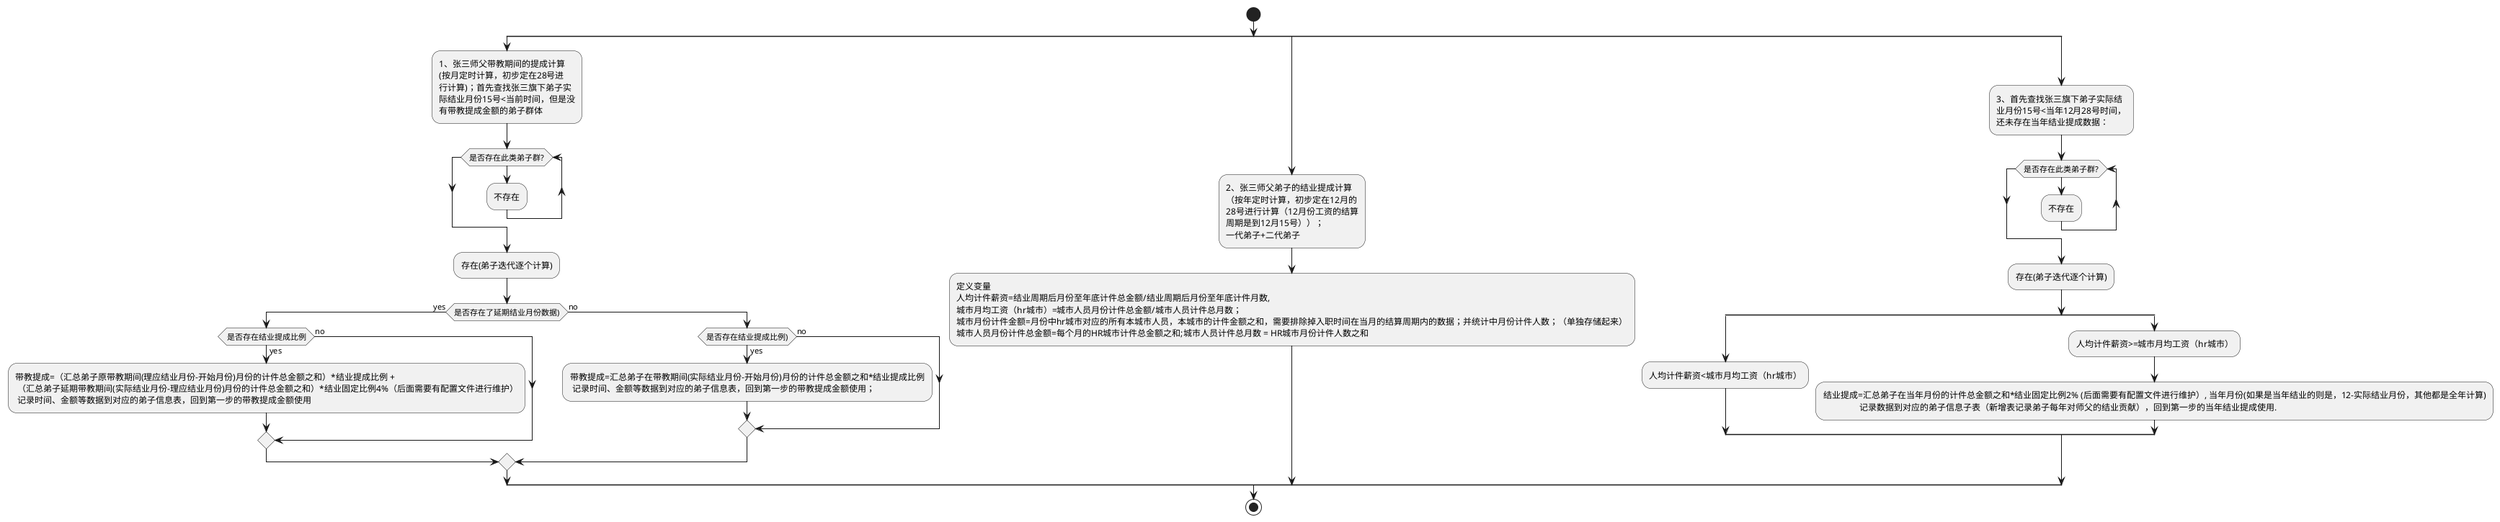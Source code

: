 @startuml
start

split
:1、张三师父带教期间的提成计算
(按月定时计算，初步定在28号进
行计算)；首先查找张三旗下弟子实
际结业月份15号<当前时间，但是没
有带教提成金额的弟子群体;
while (是否存在此类弟子群?)
    :不存在;
end while
    :存在(弟子迭代逐个计算);
if(是否存在了延期结业月份数据)) then (yes)
    if(是否存在结业提成比例) then (yes)
        :带教提成=（汇总弟子原带教期间(理应结业月份-开始月份)月份的计件总金额之和）*结业提成比例 +
         （汇总弟子延期带教期间(实际结业月份-理应结业月份)月份的计件总金额之和）*结业固定比例4%（后面需要有配置文件进行维护）
         记录时间、金额等数据到对应的弟子信息表，回到第一步的带教提成金额使用;
    else (no)
    endif
else (no)
    if(是否存在结业提成比例)) then(yes)
        :带教提成=汇总弟子在带教期间(实际结业月份-开始月份)月份的计件总金额之和*结业提成比例
         记录时间、金额等数据到对应的弟子信息表，回到第一步的带教提成金额使用；;
    else (no)
    endif
endif
split again
:2、张三师父弟子的结业提成计算
（按年定时计算，初步定在12月的
28号进行计算（12月份工资的结算
周期是到12月15号））；
一代弟子+二代弟子;
:定义变量
人均计件薪资=结业周期后月份至年底计件总金额/结业周期后月份至年底计件月数,
城市月均工资（hr城市）=城市人员月份计件总金额/城市人员计件总月数；
城市月份计件金额=月份中hr城市对应的所有本城市人员，本城市的计件金额之和，需要排除掉入职时间在当月的结算周期内的数据；并统计中月份计件人数；（单独存储起来）
城市人员月份计件总金额=每个月的HR城市计件总金额之和;城市人员计件总月数 = HR城市月份计件人数之和;
split again
:3、首先查找张三旗下弟子实际结
业月份15号<当年12月28号时间，
还未存在当年结业提成数据：;
while (是否存在此类弟子群?)
    :不存在;
end while
    :存在(弟子迭代逐个计算);
    split
        :人均计件薪资<城市月均工资（hr城市）;
    split again
        :人均计件薪资>=城市月均工资（hr城市）;
        :结业提成=汇总弟子在当年月份的计件总金额之和*结业固定比例2% (后面需要有配置文件进行维护）, 当年月份(如果是当年结业的则是，12-实际结业月份，其他都是全年计算)
             		记录数据到对应的弟子信息子表（新增表记录弟子每年对师父的结业贡献），回到第一步的当年结业提成使用.;
    end split
end split
stop
@enduml